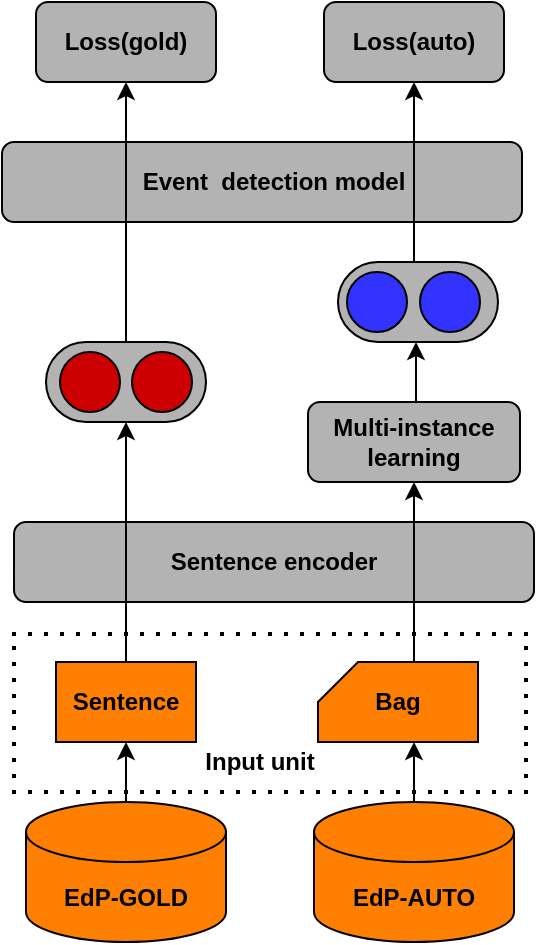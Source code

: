 <mxfile version="15.0.6" type="github">
  <diagram id="X7-0mDMZuxGjglpzZb6R" name="Page-1">
    <mxGraphModel dx="1038" dy="491" grid="1" gridSize="10" guides="1" tooltips="1" connect="1" arrows="1" fold="1" page="1" pageScale="1" pageWidth="827" pageHeight="1169" math="0" shadow="0">
      <root>
        <mxCell id="0" />
        <mxCell id="1" parent="0" />
        <mxCell id="18bmGwPjkrh0Kni9PUzS-1" value="&lt;b&gt;EdP-GOLD&lt;/b&gt;" style="shape=cylinder3;whiteSpace=wrap;html=1;boundedLbl=1;backgroundOutline=1;size=15;fillColor=#FF8000;" vertex="1" parent="1">
          <mxGeometry x="152" y="620" width="100" height="70" as="geometry" />
        </mxCell>
        <mxCell id="18bmGwPjkrh0Kni9PUzS-2" value="&lt;b&gt;Sentence&lt;/b&gt;" style="rounded=0;whiteSpace=wrap;html=1;fillColor=#FF8000;" vertex="1" parent="1">
          <mxGeometry x="167" y="550" width="70" height="40" as="geometry" />
        </mxCell>
        <mxCell id="18bmGwPjkrh0Kni9PUzS-3" value="&lt;b&gt;Bag&lt;/b&gt;" style="shape=card;whiteSpace=wrap;html=1;fillColor=#FF8000;size=20;" vertex="1" parent="1">
          <mxGeometry x="298" y="550" width="80" height="40" as="geometry" />
        </mxCell>
        <mxCell id="18bmGwPjkrh0Kni9PUzS-4" value="" style="endArrow=none;dashed=1;html=1;dashPattern=1 3;strokeWidth=2;" edge="1" parent="1">
          <mxGeometry width="50" height="50" relative="1" as="geometry">
            <mxPoint x="402" y="616" as="sourcePoint" />
            <mxPoint x="402" y="536" as="targetPoint" />
          </mxGeometry>
        </mxCell>
        <mxCell id="18bmGwPjkrh0Kni9PUzS-5" value="" style="endArrow=none;dashed=1;html=1;dashPattern=1 3;strokeWidth=2;" edge="1" parent="1">
          <mxGeometry width="50" height="50" relative="1" as="geometry">
            <mxPoint x="153" y="615" as="sourcePoint" />
            <mxPoint x="398" y="615" as="targetPoint" />
            <Array as="points">
              <mxPoint x="213" y="615" />
            </Array>
          </mxGeometry>
        </mxCell>
        <mxCell id="18bmGwPjkrh0Kni9PUzS-6" value="" style="endArrow=none;dashed=1;html=1;dashPattern=1 3;strokeWidth=2;" edge="1" parent="1">
          <mxGeometry width="50" height="50" relative="1" as="geometry">
            <mxPoint x="145" y="536" as="sourcePoint" />
            <mxPoint x="405" y="536" as="targetPoint" />
            <Array as="points">
              <mxPoint x="205" y="536" />
            </Array>
          </mxGeometry>
        </mxCell>
        <mxCell id="18bmGwPjkrh0Kni9PUzS-7" value="" style="endArrow=none;dashed=1;html=1;dashPattern=1 3;strokeWidth=2;" edge="1" parent="1">
          <mxGeometry width="50" height="50" relative="1" as="geometry">
            <mxPoint x="146" y="616" as="sourcePoint" />
            <mxPoint x="146" y="536" as="targetPoint" />
          </mxGeometry>
        </mxCell>
        <mxCell id="18bmGwPjkrh0Kni9PUzS-8" value="&lt;b&gt;EdP-AUTO&lt;/b&gt;" style="shape=cylinder3;whiteSpace=wrap;html=1;boundedLbl=1;backgroundOutline=1;size=15;fillColor=#FF8000;" vertex="1" parent="1">
          <mxGeometry x="296" y="620" width="100" height="70" as="geometry" />
        </mxCell>
        <mxCell id="18bmGwPjkrh0Kni9PUzS-9" value="&lt;b&gt;Input unit&lt;/b&gt;" style="text;html=1;strokeColor=none;fillColor=none;align=center;verticalAlign=middle;whiteSpace=wrap;rounded=0;" vertex="1" parent="1">
          <mxGeometry x="238.5" y="590" width="60" height="20" as="geometry" />
        </mxCell>
        <mxCell id="18bmGwPjkrh0Kni9PUzS-10" value="" style="endArrow=classic;html=1;" edge="1" parent="1">
          <mxGeometry width="50" height="50" relative="1" as="geometry">
            <mxPoint x="346" y="620" as="sourcePoint" />
            <mxPoint x="346" y="590" as="targetPoint" />
          </mxGeometry>
        </mxCell>
        <mxCell id="18bmGwPjkrh0Kni9PUzS-11" value="" style="endArrow=classic;html=1;entryX=0.5;entryY=1;entryDx=0;entryDy=0;exitX=0.5;exitY=0;exitDx=0;exitDy=0;exitPerimeter=0;" edge="1" parent="1" source="18bmGwPjkrh0Kni9PUzS-1" target="18bmGwPjkrh0Kni9PUzS-2">
          <mxGeometry width="50" height="50" relative="1" as="geometry">
            <mxPoint x="316" y="630" as="sourcePoint" />
            <mxPoint x="366" y="580" as="targetPoint" />
          </mxGeometry>
        </mxCell>
        <mxCell id="18bmGwPjkrh0Kni9PUzS-12" value="" style="rounded=1;whiteSpace=wrap;html=1;fillColor=#B3B3B3;" vertex="1" parent="1">
          <mxGeometry x="146" y="480" width="260" height="40" as="geometry" />
        </mxCell>
        <mxCell id="18bmGwPjkrh0Kni9PUzS-13" value="&lt;b&gt;Sentence encoder&lt;/b&gt;" style="text;html=1;strokeColor=none;fillColor=none;align=center;verticalAlign=middle;whiteSpace=wrap;rounded=0;" vertex="1" parent="1">
          <mxGeometry x="206" y="490" width="140" height="20" as="geometry" />
        </mxCell>
        <mxCell id="18bmGwPjkrh0Kni9PUzS-14" value="&lt;b&gt;Multi-instance learning&lt;/b&gt;" style="rounded=1;whiteSpace=wrap;html=1;fillColor=#B3B3B3;" vertex="1" parent="1">
          <mxGeometry x="293" y="420" width="106" height="40" as="geometry" />
        </mxCell>
        <mxCell id="18bmGwPjkrh0Kni9PUzS-15" value="" style="rounded=1;whiteSpace=wrap;html=1;fillColor=#B3B3B3;arcSize=50;" vertex="1" parent="1">
          <mxGeometry x="162" y="390" width="80" height="40" as="geometry" />
        </mxCell>
        <mxCell id="18bmGwPjkrh0Kni9PUzS-16" value="" style="ellipse;whiteSpace=wrap;html=1;aspect=fixed;fillColor=#CC0000;" vertex="1" parent="1">
          <mxGeometry x="169" y="395" width="30" height="30" as="geometry" />
        </mxCell>
        <mxCell id="18bmGwPjkrh0Kni9PUzS-17" value="" style="ellipse;whiteSpace=wrap;html=1;aspect=fixed;fillColor=#CC0000;" vertex="1" parent="1">
          <mxGeometry x="205" y="395" width="30" height="30" as="geometry" />
        </mxCell>
        <mxCell id="18bmGwPjkrh0Kni9PUzS-18" value="" style="rounded=1;whiteSpace=wrap;html=1;fillColor=#B3B3B3;arcSize=50;" vertex="1" parent="1">
          <mxGeometry x="308" y="350" width="80" height="40" as="geometry" />
        </mxCell>
        <mxCell id="18bmGwPjkrh0Kni9PUzS-19" value="" style="ellipse;whiteSpace=wrap;html=1;aspect=fixed;fillColor=#3333FF;" vertex="1" parent="1">
          <mxGeometry x="312.5" y="355" width="30" height="30" as="geometry" />
        </mxCell>
        <mxCell id="18bmGwPjkrh0Kni9PUzS-20" value="" style="ellipse;whiteSpace=wrap;html=1;aspect=fixed;fillColor=#3333FF;" vertex="1" parent="1">
          <mxGeometry x="349" y="355" width="30" height="30" as="geometry" />
        </mxCell>
        <mxCell id="18bmGwPjkrh0Kni9PUzS-21" value="" style="rounded=1;whiteSpace=wrap;html=1;fillColor=#B3B3B3;" vertex="1" parent="1">
          <mxGeometry x="140" y="290" width="260" height="40" as="geometry" />
        </mxCell>
        <mxCell id="18bmGwPjkrh0Kni9PUzS-22" value="&lt;b&gt;Event&amp;nbsp; detection model&lt;/b&gt;" style="text;html=1;strokeColor=none;fillColor=none;align=center;verticalAlign=middle;whiteSpace=wrap;rounded=0;" vertex="1" parent="1">
          <mxGeometry x="181" y="300" width="190" height="20" as="geometry" />
        </mxCell>
        <mxCell id="18bmGwPjkrh0Kni9PUzS-23" value="&lt;b&gt;Loss(gold&lt;/b&gt;&lt;b&gt;)&lt;/b&gt;" style="rounded=1;whiteSpace=wrap;html=1;fillColor=#B3B3B3;" vertex="1" parent="1">
          <mxGeometry x="157" y="220" width="90" height="40" as="geometry" />
        </mxCell>
        <mxCell id="18bmGwPjkrh0Kni9PUzS-24" value="&lt;b&gt;Loss(auto&lt;/b&gt;&lt;b&gt;)&lt;/b&gt;" style="rounded=1;whiteSpace=wrap;html=1;fillColor=#B3B3B3;" vertex="1" parent="1">
          <mxGeometry x="301" y="220" width="90" height="40" as="geometry" />
        </mxCell>
        <mxCell id="18bmGwPjkrh0Kni9PUzS-25" value="" style="endArrow=classic;html=1;" edge="1" parent="1">
          <mxGeometry width="50" height="50" relative="1" as="geometry">
            <mxPoint x="202" y="550" as="sourcePoint" />
            <mxPoint x="202" y="430" as="targetPoint" />
          </mxGeometry>
        </mxCell>
        <mxCell id="18bmGwPjkrh0Kni9PUzS-26" value="" style="endArrow=classic;html=1;" edge="1" parent="1">
          <mxGeometry width="50" height="50" relative="1" as="geometry">
            <mxPoint x="346" y="550" as="sourcePoint" />
            <mxPoint x="346" y="460" as="targetPoint" />
          </mxGeometry>
        </mxCell>
        <mxCell id="18bmGwPjkrh0Kni9PUzS-27" value="" style="endArrow=classic;html=1;entryX=0.5;entryY=1;entryDx=0;entryDy=0;" edge="1" parent="1">
          <mxGeometry width="50" height="50" relative="1" as="geometry">
            <mxPoint x="347" y="420" as="sourcePoint" />
            <mxPoint x="347" y="390" as="targetPoint" />
          </mxGeometry>
        </mxCell>
        <mxCell id="18bmGwPjkrh0Kni9PUzS-28" value="" style="endArrow=classic;html=1;entryX=0.5;entryY=1;entryDx=0;entryDy=0;exitX=0.5;exitY=0;exitDx=0;exitDy=0;" edge="1" parent="1" source="18bmGwPjkrh0Kni9PUzS-15" target="18bmGwPjkrh0Kni9PUzS-23">
          <mxGeometry width="50" height="50" relative="1" as="geometry">
            <mxPoint x="376" y="480" as="sourcePoint" />
            <mxPoint x="426" y="430" as="targetPoint" />
          </mxGeometry>
        </mxCell>
        <mxCell id="18bmGwPjkrh0Kni9PUzS-29" value="" style="endArrow=classic;html=1;entryX=0.5;entryY=1;entryDx=0;entryDy=0;" edge="1" parent="1" target="18bmGwPjkrh0Kni9PUzS-24">
          <mxGeometry width="50" height="50" relative="1" as="geometry">
            <mxPoint x="346" y="350" as="sourcePoint" />
            <mxPoint x="426" y="430" as="targetPoint" />
          </mxGeometry>
        </mxCell>
      </root>
    </mxGraphModel>
  </diagram>
</mxfile>
